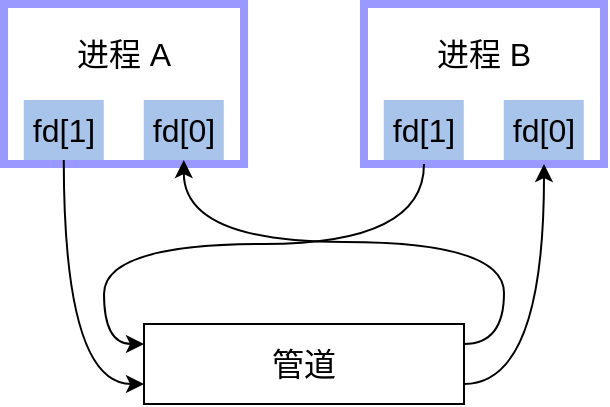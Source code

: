<mxfile version="20.8.16" type="device"><diagram name="第 1 页" id="wE3TMJyKb4YnhehZb-u4"><mxGraphModel dx="682" dy="501" grid="1" gridSize="10" guides="1" tooltips="1" connect="1" arrows="1" fold="1" page="1" pageScale="1" pageWidth="1169" pageHeight="827" math="0" shadow="0"><root><mxCell id="0"/><mxCell id="1" parent="0"/><mxCell id="P5c_chhMULOk_1CjMqRk-41" value="" style="group" vertex="1" connectable="0" parent="1"><mxGeometry x="510" y="240" width="120" height="80" as="geometry"/></mxCell><mxCell id="P5c_chhMULOk_1CjMqRk-37" value="" style="rounded=0;whiteSpace=wrap;html=1;strokeWidth=4;strokeColor=#9999FF;fontSize=18;" vertex="1" parent="P5c_chhMULOk_1CjMqRk-41"><mxGeometry width="120" height="80" as="geometry"/></mxCell><mxCell id="P5c_chhMULOk_1CjMqRk-38" value="进程 B" style="text;html=1;strokeColor=none;fillColor=none;align=center;verticalAlign=middle;whiteSpace=wrap;rounded=0;fontSize=16;" vertex="1" parent="P5c_chhMULOk_1CjMqRk-41"><mxGeometry x="29.88" y="10" width="60" height="30" as="geometry"/></mxCell><mxCell id="P5c_chhMULOk_1CjMqRk-39" value="fd[1]" style="rounded=0;whiteSpace=wrap;html=1;strokeColor=none;strokeWidth=1;fontSize=16;fillColor=#A9C4EB;" vertex="1" parent="P5c_chhMULOk_1CjMqRk-41"><mxGeometry x="9.88" y="48" width="40" height="30" as="geometry"/></mxCell><mxCell id="P5c_chhMULOk_1CjMqRk-40" value="fd[0]" style="rounded=0;whiteSpace=wrap;html=1;strokeColor=none;strokeWidth=1;fontSize=16;fillColor=#A9C4EB;" vertex="1" parent="P5c_chhMULOk_1CjMqRk-41"><mxGeometry x="69.88" y="48" width="40" height="30" as="geometry"/></mxCell><mxCell id="P5c_chhMULOk_1CjMqRk-42" value="" style="group" vertex="1" connectable="0" parent="1"><mxGeometry x="330" y="240" width="120" height="80" as="geometry"/></mxCell><mxCell id="P5c_chhMULOk_1CjMqRk-30" value="" style="rounded=0;whiteSpace=wrap;html=1;strokeWidth=4;strokeColor=#9999FF;fontSize=18;" vertex="1" parent="P5c_chhMULOk_1CjMqRk-42"><mxGeometry width="120" height="80" as="geometry"/></mxCell><mxCell id="P5c_chhMULOk_1CjMqRk-31" value="进程 A" style="text;html=1;strokeColor=none;fillColor=none;align=center;verticalAlign=middle;whiteSpace=wrap;rounded=0;fontSize=16;" vertex="1" parent="P5c_chhMULOk_1CjMqRk-42"><mxGeometry x="29.88" y="10" width="60" height="30" as="geometry"/></mxCell><mxCell id="P5c_chhMULOk_1CjMqRk-33" value="fd[1]" style="rounded=0;whiteSpace=wrap;html=1;strokeColor=none;strokeWidth=1;fontSize=16;fillColor=#A9C4EB;" vertex="1" parent="P5c_chhMULOk_1CjMqRk-42"><mxGeometry x="9.88" y="48" width="40" height="30" as="geometry"/></mxCell><mxCell id="P5c_chhMULOk_1CjMqRk-34" value="fd[0]" style="rounded=0;whiteSpace=wrap;html=1;strokeColor=none;strokeWidth=1;fontSize=16;fillColor=#A9C4EB;" vertex="1" parent="P5c_chhMULOk_1CjMqRk-42"><mxGeometry x="69.88" y="48" width="40" height="30" as="geometry"/></mxCell><mxCell id="P5c_chhMULOk_1CjMqRk-48" style="edgeStyle=orthogonalEdgeStyle;curved=1;rounded=0;orthogonalLoop=1;jettySize=auto;html=1;exitX=1;exitY=0.75;exitDx=0;exitDy=0;entryX=0.75;entryY=1;entryDx=0;entryDy=0;elbow=vertical;" edge="1" parent="1" source="P5c_chhMULOk_1CjMqRk-35" target="P5c_chhMULOk_1CjMqRk-37"><mxGeometry relative="1" as="geometry"/></mxCell><mxCell id="P5c_chhMULOk_1CjMqRk-35" value="管道" style="rounded=0;whiteSpace=wrap;html=1;fontSize=16;" vertex="1" parent="1"><mxGeometry x="400" y="400" width="160" height="40" as="geometry"/></mxCell><mxCell id="P5c_chhMULOk_1CjMqRk-46" style="edgeStyle=orthogonalEdgeStyle;curved=1;rounded=0;orthogonalLoop=1;jettySize=auto;html=1;exitX=1;exitY=0.25;exitDx=0;exitDy=0;entryX=0.5;entryY=1;entryDx=0;entryDy=0;elbow=vertical;" edge="1" parent="1" source="P5c_chhMULOk_1CjMqRk-35" target="P5c_chhMULOk_1CjMqRk-34"><mxGeometry relative="1" as="geometry"/></mxCell><mxCell id="P5c_chhMULOk_1CjMqRk-45" style="edgeStyle=orthogonalEdgeStyle;curved=1;rounded=0;orthogonalLoop=1;jettySize=auto;html=1;exitX=0.5;exitY=1;exitDx=0;exitDy=0;entryX=0;entryY=0.75;entryDx=0;entryDy=0;elbow=vertical;" edge="1" parent="1" source="P5c_chhMULOk_1CjMqRk-33" target="P5c_chhMULOk_1CjMqRk-35"><mxGeometry relative="1" as="geometry"/></mxCell><mxCell id="P5c_chhMULOk_1CjMqRk-47" style="edgeStyle=orthogonalEdgeStyle;curved=1;rounded=0;orthogonalLoop=1;jettySize=auto;html=1;exitX=0.25;exitY=1;exitDx=0;exitDy=0;entryX=0;entryY=0.25;entryDx=0;entryDy=0;elbow=vertical;" edge="1" parent="1" source="P5c_chhMULOk_1CjMqRk-37" target="P5c_chhMULOk_1CjMqRk-35"><mxGeometry relative="1" as="geometry"/></mxCell></root></mxGraphModel></diagram></mxfile>